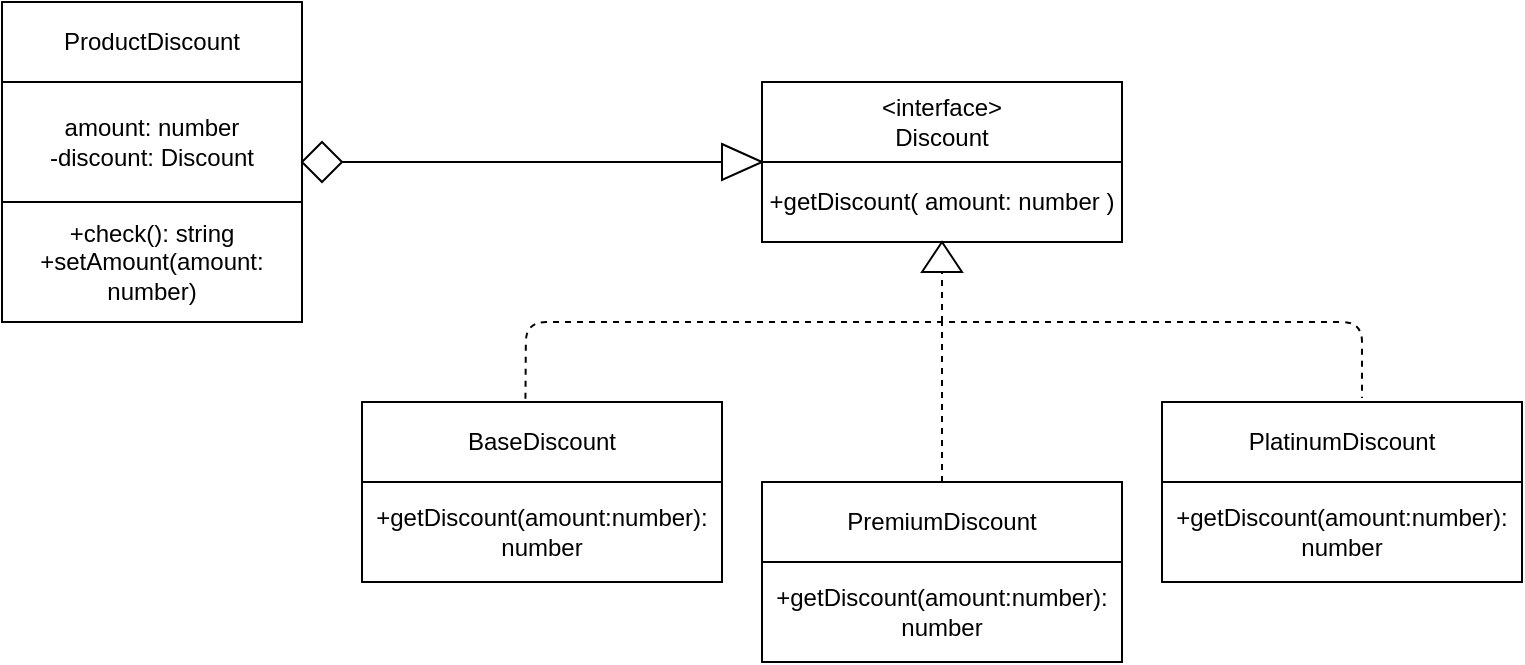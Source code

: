 <mxfile>
    <diagram id="s-rBaLuBaZRV7E5djmHN" name="Page-1">
        <mxGraphModel dx="171" dy="171" grid="1" gridSize="10" guides="1" tooltips="1" connect="1" arrows="1" fold="1" page="1" pageScale="1" pageWidth="827" pageHeight="1169" math="0" shadow="0">
            <root>
                <mxCell id="0"/>
                <mxCell id="1" parent="0"/>
                <mxCell id="2" value="&amp;lt;interface&amp;gt;&lt;br&gt;Discount" style="rounded=0;whiteSpace=wrap;html=1;" vertex="1" parent="1">
                    <mxGeometry x="420" y="240" width="180" height="40" as="geometry"/>
                </mxCell>
                <mxCell id="3" value="+getDiscount( amount: number )" style="rounded=0;whiteSpace=wrap;html=1;" vertex="1" parent="1">
                    <mxGeometry x="420" y="280" width="180" height="40" as="geometry"/>
                </mxCell>
                <mxCell id="4" value="BaseDiscount" style="rounded=0;whiteSpace=wrap;html=1;" vertex="1" parent="1">
                    <mxGeometry x="220" y="400" width="180" height="40" as="geometry"/>
                </mxCell>
                <mxCell id="5" value="PremiumDiscount" style="rounded=0;whiteSpace=wrap;html=1;" vertex="1" parent="1">
                    <mxGeometry x="420" y="440" width="180" height="40" as="geometry"/>
                </mxCell>
                <mxCell id="6" value="PlatinumDiscount" style="rounded=0;whiteSpace=wrap;html=1;" vertex="1" parent="1">
                    <mxGeometry x="620" y="400" width="180" height="40" as="geometry"/>
                </mxCell>
                <mxCell id="7" value="+getDiscount(amount:number): number" style="rounded=0;whiteSpace=wrap;html=1;" vertex="1" parent="1">
                    <mxGeometry x="220" y="440" width="180" height="50" as="geometry"/>
                </mxCell>
                <mxCell id="10" value="+getDiscount(amount:number): number" style="rounded=0;whiteSpace=wrap;html=1;" vertex="1" parent="1">
                    <mxGeometry x="420" y="480" width="180" height="50" as="geometry"/>
                </mxCell>
                <mxCell id="11" value="+getDiscount(amount:number): number" style="rounded=0;whiteSpace=wrap;html=1;" vertex="1" parent="1">
                    <mxGeometry x="620" y="440" width="180" height="50" as="geometry"/>
                </mxCell>
                <mxCell id="12" value="" style="endArrow=none;dashed=1;html=1;exitX=0.454;exitY=-0.042;exitDx=0;exitDy=0;exitPerimeter=0;" edge="1" parent="1" source="4">
                    <mxGeometry width="50" height="50" relative="1" as="geometry">
                        <mxPoint x="480" y="320" as="sourcePoint"/>
                        <mxPoint x="720" y="398" as="targetPoint"/>
                        <Array as="points">
                            <mxPoint x="302" y="360"/>
                            <mxPoint x="720" y="360"/>
                        </Array>
                    </mxGeometry>
                </mxCell>
                <mxCell id="13" value="" style="endArrow=none;dashed=1;html=1;" edge="1" parent="1">
                    <mxGeometry width="50" height="50" relative="1" as="geometry">
                        <mxPoint x="510" y="440" as="sourcePoint"/>
                        <mxPoint x="510" y="360" as="targetPoint"/>
                    </mxGeometry>
                </mxCell>
                <mxCell id="14" value="" style="endArrow=none;dashed=1;html=1;entryX=0;entryY=0.5;entryDx=0;entryDy=0;" edge="1" parent="1" target="15">
                    <mxGeometry width="50" height="50" relative="1" as="geometry">
                        <mxPoint x="510" y="360" as="sourcePoint"/>
                        <mxPoint x="510" y="340" as="targetPoint"/>
                    </mxGeometry>
                </mxCell>
                <mxCell id="15" value="" style="triangle;whiteSpace=wrap;html=1;rotation=-90;" vertex="1" parent="1">
                    <mxGeometry x="502.5" y="317.5" width="15" height="20" as="geometry"/>
                </mxCell>
                <mxCell id="16" value="ProductDiscount" style="rounded=0;whiteSpace=wrap;html=1;" vertex="1" parent="1">
                    <mxGeometry x="40" y="200" width="150" height="40" as="geometry"/>
                </mxCell>
                <mxCell id="17" value="amount: number&lt;br&gt;-discount: Discount" style="rounded=0;whiteSpace=wrap;html=1;" vertex="1" parent="1">
                    <mxGeometry x="40" y="240" width="150" height="60" as="geometry"/>
                </mxCell>
                <mxCell id="18" value="+check(): string&lt;br&gt;+setAmount(amount: number)" style="rounded=0;whiteSpace=wrap;html=1;" vertex="1" parent="1">
                    <mxGeometry x="40" y="300" width="150" height="60" as="geometry"/>
                </mxCell>
                <mxCell id="20" value="" style="rhombus;whiteSpace=wrap;html=1;" vertex="1" parent="1">
                    <mxGeometry x="190" y="270" width="20" height="20" as="geometry"/>
                </mxCell>
                <mxCell id="21" value="" style="endArrow=none;html=1;" edge="1" parent="1">
                    <mxGeometry width="50" height="50" relative="1" as="geometry">
                        <mxPoint x="210" y="280" as="sourcePoint"/>
                        <mxPoint x="400" y="280" as="targetPoint"/>
                    </mxGeometry>
                </mxCell>
                <mxCell id="22" value="" style="triangle;whiteSpace=wrap;html=1;" vertex="1" parent="1">
                    <mxGeometry x="400" y="271" width="20" height="18" as="geometry"/>
                </mxCell>
            </root>
        </mxGraphModel>
    </diagram>
</mxfile>
